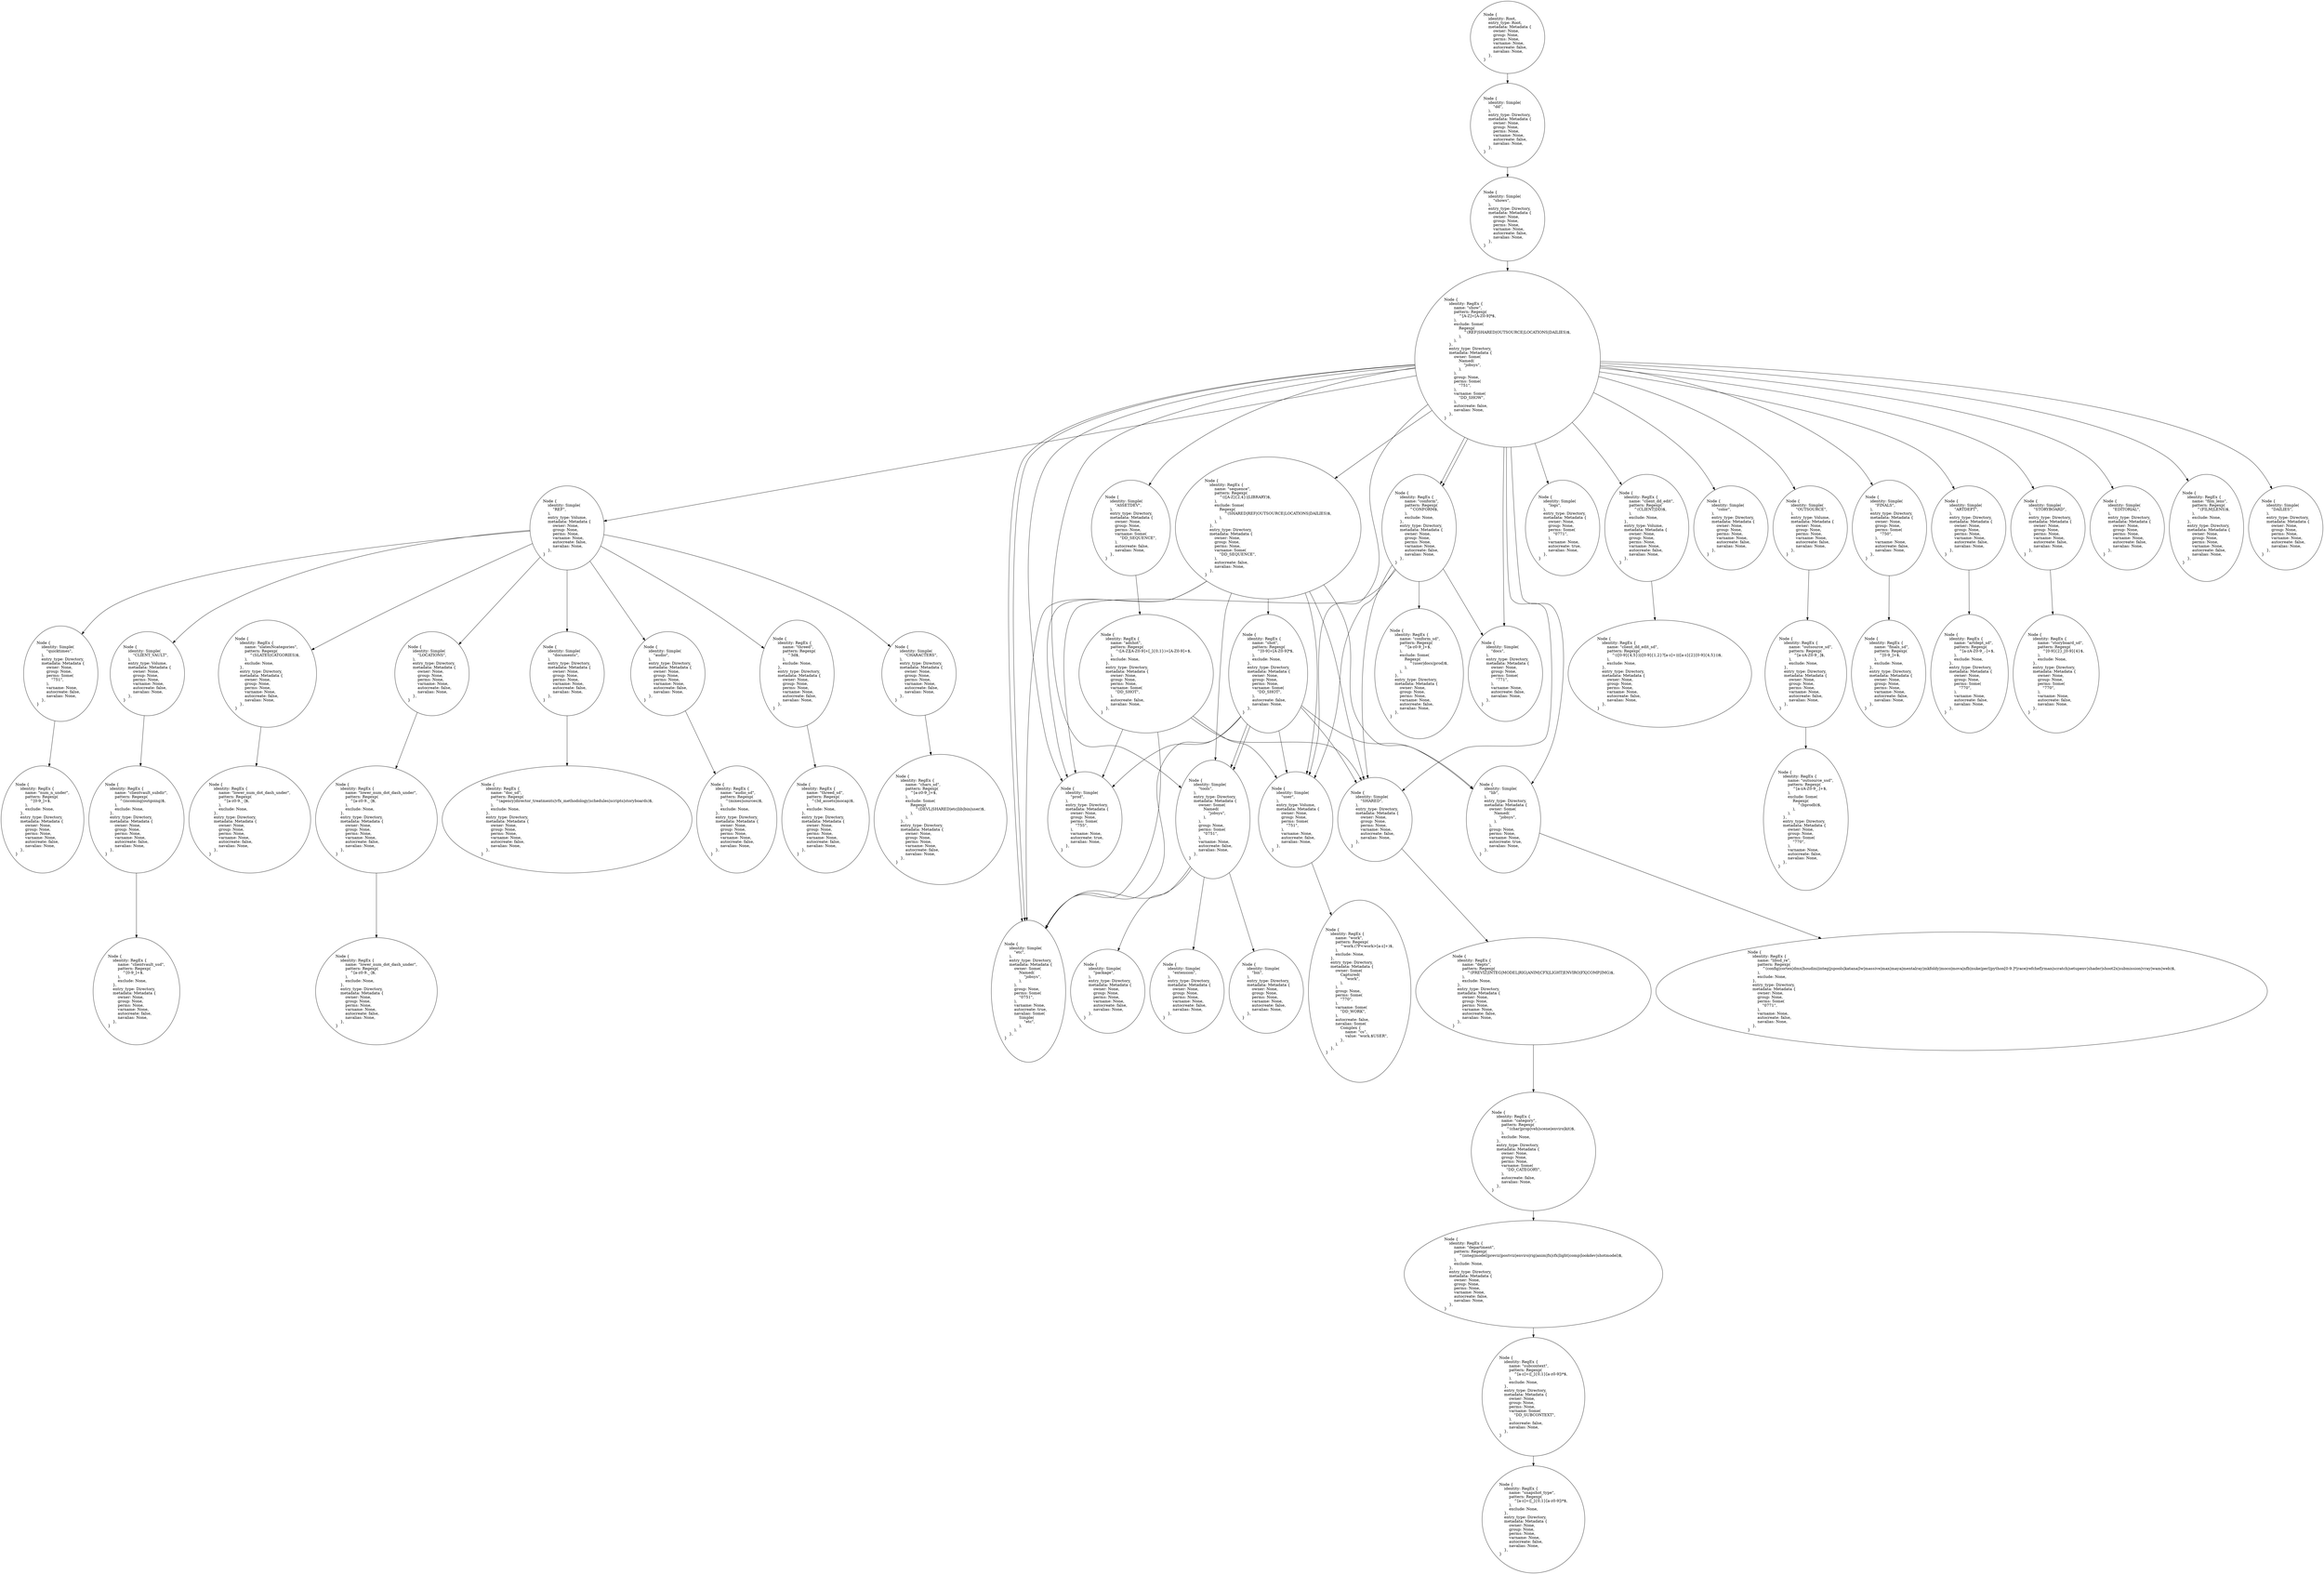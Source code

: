 digraph {
    0 [label="Node {\l    identity: Root,\l    entry_type: Root,\l    metadata: Metadata {\l        owner: None,\l        group: None,\l        perms: None,\l        varname: None,\l        autocreate: false,\l        navalias: None,\l    },\l}\l"]
    1 [label="Node {\l    identity: Simple(\l        \"dd\",\l    ),\l    entry_type: Directory,\l    metadata: Metadata {\l        owner: None,\l        group: None,\l        perms: None,\l        varname: None,\l        autocreate: false,\l        navalias: None,\l    },\l}\l"]
    2 [label="Node {\l    identity: Simple(\l        \"shows\",\l    ),\l    entry_type: Directory,\l    metadata: Metadata {\l        owner: None,\l        group: None,\l        perms: None,\l        varname: None,\l        autocreate: false,\l        navalias: None,\l    },\l}\l"]
    3 [label="Node {\l    identity: RegEx {\l        name: \"show\",\l        pattern: Regexp(\l            ^[A-Z]+[A-Z0-9]*$,\l        ),\l        exclude: Some(\l            Regexp(\l                ^(REF|SHARED|OUTSOURCE|LOCATIONS|DAILIES)$,\l            ),\l        ),\l    },\l    entry_type: Directory,\l    metadata: Metadata {\l        owner: Some(\l            Named(\l                \"jobsys\",\l            ),\l        ),\l        group: None,\l        perms: Some(\l            \"751\",\l        ),\l        varname: Some(\l            \"DD_SHOW\",\l        ),\l        autocreate: false,\l        navalias: None,\l    },\l}\l"]
    4 [label="Node {\l    identity: Simple(\l        \"REF\",\l    ),\l    entry_type: Volume,\l    metadata: Metadata {\l        owner: None,\l        group: None,\l        perms: None,\l        varname: None,\l        autocreate: false,\l        navalias: None,\l    },\l}\l"]
    5 [label="Node {\l    identity: Simple(\l        \"quicktimes\",\l    ),\l    entry_type: Directory,\l    metadata: Metadata {\l        owner: None,\l        group: None,\l        perms: Some(\l            \"751\",\l        ),\l        varname: None,\l        autocreate: false,\l        navalias: None,\l    },\l}\l"]
    6 [label="Node {\l    identity: RegEx {\l        name: \"num_n_under\",\l        pattern: Regexp(\l            ^[0-9_]+$,\l        ),\l        exclude: None,\l    },\l    entry_type: Directory,\l    metadata: Metadata {\l        owner: None,\l        group: None,\l        perms: None,\l        varname: None,\l        autocreate: false,\l        navalias: None,\l    },\l}\l"]
    7 [label="Node {\l    identity: Simple(\l        \"CLIENT_VAULT\",\l    ),\l    entry_type: Volume,\l    metadata: Metadata {\l        owner: None,\l        group: None,\l        perms: None,\l        varname: None,\l        autocreate: false,\l        navalias: None,\l    },\l}\l"]
    8 [label="Node {\l    identity: RegEx {\l        name: \"clientvault_subdir\",\l        pattern: Regexp(\l            ^(incoming|outgoing)$,\l        ),\l        exclude: None,\l    },\l    entry_type: Directory,\l    metadata: Metadata {\l        owner: None,\l        group: None,\l        perms: None,\l        varname: None,\l        autocreate: false,\l        navalias: None,\l    },\l}\l"]
    9 [label="Node {\l    identity: RegEx {\l        name: \"clientvault_ssd\",\l        pattern: Regexp(\l            ^[0-9_]+$,\l        ),\l        exclude: None,\l    },\l    entry_type: Directory,\l    metadata: Metadata {\l        owner: None,\l        group: None,\l        perms: None,\l        varname: None,\l        autocreate: false,\l        navalias: None,\l    },\l}\l"]
    10 [label="Node {\l    identity: RegEx {\l        name: \"slatesNcategories\",\l        pattern: Regexp(\l            ^(SLATES|CATGORIES)$,\l        ),\l        exclude: None,\l    },\l    entry_type: Directory,\l    metadata: Metadata {\l        owner: None,\l        group: None,\l        perms: None,\l        varname: None,\l        autocreate: false,\l        navalias: None,\l    },\l}\l"]
    11 [label="Node {\l    identity: RegEx {\l        name: \"lower_num_dot_dash_under\",\l        pattern: Regexp(\l            ^[a-z0-9._-]$,\l        ),\l        exclude: None,\l    },\l    entry_type: Directory,\l    metadata: Metadata {\l        owner: None,\l        group: None,\l        perms: None,\l        varname: None,\l        autocreate: false,\l        navalias: None,\l    },\l}\l"]
    12 [label="Node {\l    identity: Simple(\l        \"LOCATIONS\",\l    ),\l    entry_type: Directory,\l    metadata: Metadata {\l        owner: None,\l        group: None,\l        perms: None,\l        varname: None,\l        autocreate: false,\l        navalias: None,\l    },\l}\l"]
    13 [label="Node {\l    identity: RegEx {\l        name: \"lower_num_dot_dash_under\",\l        pattern: Regexp(\l            ^[a-z0-9._-]$,\l        ),\l        exclude: None,\l    },\l    entry_type: Directory,\l    metadata: Metadata {\l        owner: None,\l        group: None,\l        perms: None,\l        varname: None,\l        autocreate: false,\l        navalias: None,\l    },\l}\l"]
    14 [label="Node {\l    identity: RegEx {\l        name: \"lower_num_dot_dash_under\",\l        pattern: Regexp(\l            ^[a-z0-9._-]$,\l        ),\l        exclude: None,\l    },\l    entry_type: Directory,\l    metadata: Metadata {\l        owner: None,\l        group: None,\l        perms: None,\l        varname: None,\l        autocreate: false,\l        navalias: None,\l    },\l}\l"]
    15 [label="Node {\l    identity: Simple(\l        \"documents\",\l    ),\l    entry_type: Directory,\l    metadata: Metadata {\l        owner: None,\l        group: None,\l        perms: None,\l        varname: None,\l        autocreate: false,\l        navalias: None,\l    },\l}\l"]
    16 [label="Node {\l    identity: RegEx {\l        name: \"doc_sd\",\l        pattern: Regexp(\l            ^(agency|director_treatments|vfx_methodology|schedules|scripts|storyboards)$,\l        ),\l        exclude: None,\l    },\l    entry_type: Directory,\l    metadata: Metadata {\l        owner: None,\l        group: None,\l        perms: None,\l        varname: None,\l        autocreate: false,\l        navalias: None,\l    },\l}\l"]
    17 [label="Node {\l    identity: Simple(\l        \"audio\",\l    ),\l    entry_type: Directory,\l    metadata: Metadata {\l        owner: None,\l        group: None,\l        perms: None,\l        varname: None,\l        autocreate: false,\l        navalias: None,\l    },\l}\l"]
    18 [label="Node {\l    identity: RegEx {\l        name: \"audio_sd\",\l        pattern: Regexp(\l            ^(mixes|sources)$,\l        ),\l        exclude: None,\l    },\l    entry_type: Directory,\l    metadata: Metadata {\l        owner: None,\l        group: None,\l        perms: None,\l        varname: None,\l        autocreate: false,\l        navalias: None,\l    },\l}\l"]
    19 [label="Node {\l    identity: RegEx {\l        name: \"threed\",\l        pattern: Regexp(\l            ^3d$,\l        ),\l        exclude: None,\l    },\l    entry_type: Directory,\l    metadata: Metadata {\l        owner: None,\l        group: None,\l        perms: None,\l        varname: None,\l        autocreate: false,\l        navalias: None,\l    },\l}\l"]
    20 [label="Node {\l    identity: RegEx {\l        name: \"threed_sd\",\l        pattern: Regexp(\l            ^(3d_assets|mocap)$,\l        ),\l        exclude: None,\l    },\l    entry_type: Directory,\l    metadata: Metadata {\l        owner: None,\l        group: None,\l        perms: None,\l        varname: None,\l        autocreate: false,\l        navalias: None,\l    },\l}\l"]
    21 [label="Node {\l    identity: Simple(\l        \"CHARACTERS\",\l    ),\l    entry_type: Directory,\l    metadata: Metadata {\l        owner: None,\l        group: None,\l        perms: None,\l        varname: None,\l        autocreate: false,\l        navalias: None,\l    },\l}\l"]
    22 [label="Node {\l    identity: RegEx {\l        name: \"chars_sd\",\l        pattern: Regexp(\l            ^[a-z0-9_]+$,\l        ),\l        exclude: Some(\l            Regexp(\l                ^(DEVL|SHARED|etc|lib|bin|user)$,\l            ),\l        ),\l    },\l    entry_type: Directory,\l    metadata: Metadata {\l        owner: None,\l        group: None,\l        perms: None,\l        varname: None,\l        autocreate: false,\l        navalias: None,\l    },\l}\l"]
    23 [label="Node {\l    identity: Simple(\l        \"tools\",\l    ),\l    entry_type: Directory,\l    metadata: Metadata {\l        owner: Some(\l            Named(\l                \"jobsys\",\l            ),\l        ),\l        group: None,\l        perms: Some(\l            \"0751\",\l        ),\l        varname: None,\l        autocreate: false,\l        navalias: None,\l    },\l}\l"]
    24 [label="Node {\l    identity: Simple(\l        \"logs\",\l    ),\l    entry_type: Directory,\l    metadata: Metadata {\l        owner: None,\l        group: None,\l        perms: Some(\l            \"0771\",\l        ),\l        varname: None,\l        autocreate: true,\l        navalias: None,\l    },\l}\l"]
    25 [label="Node {\l    identity: Simple(\l        \"package\",\l    ),\l    entry_type: Directory,\l    metadata: Metadata {\l        owner: None,\l        group: None,\l        perms: None,\l        varname: None,\l        autocreate: false,\l        navalias: None,\l    },\l}\l"]
    26 [label="Node {\l    identity: Simple(\l        \"extension\",\l    ),\l    entry_type: Directory,\l    metadata: Metadata {\l        owner: None,\l        group: None,\l        perms: None,\l        varname: None,\l        autocreate: false,\l        navalias: None,\l    },\l}\l"]
    27 [label="Node {\l    identity: Simple(\l        \"bin\",\l    ),\l    entry_type: Directory,\l    metadata: Metadata {\l        owner: None,\l        group: None,\l        perms: None,\l        varname: None,\l        autocreate: false,\l        navalias: None,\l    },\l}\l"]
    28 [label="Node {\l    identity: Simple(\l        \"etc\",\l    ),\l    entry_type: Directory,\l    metadata: Metadata {\l        owner: Some(\l            Named(\l                \"jobsys\",\l            ),\l        ),\l        group: None,\l        perms: Some(\l            \"0751\",\l        ),\l        varname: None,\l        autocreate: true,\l        navalias: Some(\l            Simple(\l                \"etc\",\l            ),\l        ),\l    },\l}\l"]
    29 [label="Node {\l    identity: Simple(\l        \"lib\",\l    ),\l    entry_type: Directory,\l    metadata: Metadata {\l        owner: Some(\l            Named(\l                \"jobsys\",\l            ),\l        ),\l        group: None,\l        perms: None,\l        varname: None,\l        autocreate: true,\l        navalias: None,\l    },\l}\l"]
    30 [label="Node {\l    identity: RegEx {\l        name: \"libsd_re\",\l        pattern: Regexp(\l            ^(config|cortex|dmx|houdini|integ|jspools|katana|lw|massive|max|maya|mentalray|mkfoldy|moco|mova|nfb|nuke|perl|python[0-9.]*|race|refchef|rman|scratch|setupenv|shader|shoot2x|submission|vray|wam|web)$,\l        ),\l        exclude: None,\l    },\l    entry_type: Directory,\l    metadata: Metadata {\l        owner: None,\l        group: None,\l        perms: Some(\l            \"0771\",\l        ),\l        varname: None,\l        autocreate: false,\l        navalias: None,\l    },\l}\l"]
    31 [label="Node {\l    identity: Simple(\l        \"prod\",\l    ),\l    entry_type: Directory,\l    metadata: Metadata {\l        owner: None,\l        group: None,\l        perms: Some(\l            \"755\",\l        ),\l        varname: None,\l        autocreate: true,\l        navalias: None,\l    },\l}\l"]
    32 [label="Node {\l    identity: Simple(\l        \"docs\",\l    ),\l    entry_type: Directory,\l    metadata: Metadata {\l        owner: None,\l        group: None,\l        perms: Some(\l            \"771\",\l        ),\l        varname: None,\l        autocreate: false,\l        navalias: None,\l    },\l}\l"]
    33 [label="Node {\l    identity: Simple(\l        \"user\",\l    ),\l    entry_type: Volume,\l    metadata: Metadata {\l        owner: None,\l        group: None,\l        perms: Some(\l            \"751\",\l        ),\l        varname: None,\l        autocreate: false,\l        navalias: None,\l    },\l}\l"]
    34 [label="Node {\l    identity: RegEx {\l        name: \"work\",\l        pattern: Regexp(\l            ^work\.(?P<work>[a-z]+)$,\l        ),\l        exclude: None,\l    },\l    entry_type: Directory,\l    metadata: Metadata {\l        owner: Some(\l            Captured(\l                \"work\",\l            ),\l        ),\l        group: None,\l        perms: Some(\l            \"770\",\l        ),\l        varname: Some(\l            \"DD_WORK\",\l        ),\l        autocreate: false,\l        navalias: Some(\l            Complex {\l                name: \"cs\",\l                value: \"work.$USER\",\l            },\l        ),\l    },\l}\l"]
    35 [label="Node {\l    identity: Simple(\l        \"SHARED\",\l    ),\l    entry_type: Directory,\l    metadata: Metadata {\l        owner: None,\l        group: None,\l        perms: None,\l        varname: None,\l        autocreate: false,\l        navalias: None,\l    },\l}\l"]
    36 [label="Node {\l    identity: RegEx {\l        name: \"depts\",\l        pattern: Regexp(\l            ^(PREVIZ|INTEG|MODEL|RIG|ANIM|CFX|LIGHT|ENVIRO|FX|COMP|IMG)$,\l        ),\l        exclude: None,\l    },\l    entry_type: Directory,\l    metadata: Metadata {\l        owner: None,\l        group: None,\l        perms: None,\l        varname: None,\l        autocreate: false,\l        navalias: None,\l    },\l}\l"]
    37 [label="Node {\l    identity: RegEx {\l        name: \"category\",\l        pattern: Regexp(\l            ^(char|prop|veh|scene|enviro|kit)$,\l        ),\l        exclude: None,\l    },\l    entry_type: Directory,\l    metadata: Metadata {\l        owner: None,\l        group: None,\l        perms: None,\l        varname: Some(\l            \"DD_CATEGORY\",\l        ),\l        autocreate: false,\l        navalias: None,\l    },\l}\l"]
    38 [label="Node {\l    identity: RegEx {\l        name: \"department\",\l        pattern: Regexp(\l            ^(integ|model|previz|postviz|enviro|rig|anim|fx|cfx|light|comp|lookdev|shotmodel)$,\l        ),\l        exclude: None,\l    },\l    entry_type: Directory,\l    metadata: Metadata {\l        owner: None,\l        group: None,\l        perms: None,\l        varname: None,\l        autocreate: false,\l        navalias: None,\l    },\l}\l"]
    39 [label="Node {\l    identity: RegEx {\l        name: \"subcontext\",\l        pattern: Regexp(\l            ^[a-z]+([_]{0,1}[a-z0-9])*$,\l        ),\l        exclude: None,\l    },\l    entry_type: Directory,\l    metadata: Metadata {\l        owner: None,\l        group: None,\l        perms: None,\l        varname: Some(\l            \"DD_SUBCONTEXT\",\l        ),\l        autocreate: false,\l        navalias: None,\l    },\l}\l"]
    40 [label="Node {\l    identity: RegEx {\l        name: \"snapshot_type\",\l        pattern: Regexp(\l            ^[a-z]+([_]{0,1}[a-z0-9])*$,\l        ),\l        exclude: None,\l    },\l    entry_type: Directory,\l    metadata: Metadata {\l        owner: None,\l        group: None,\l        perms: None,\l        varname: None,\l        autocreate: false,\l        navalias: None,\l    },\l}\l"]
    41 [label="Node {\l    identity: Simple(\l        \"ASSETDEV\",\l    ),\l    entry_type: Directory,\l    metadata: Metadata {\l        owner: None,\l        group: None,\l        perms: None,\l        varname: Some(\l            \"DD_SEQUENCE\",\l        ),\l        autocreate: false,\l        navalias: None,\l    },\l}\l"]
    42 [label="Node {\l    identity: RegEx {\l        name: \"adshot\",\l        pattern: Regexp(\l            ^([A-Z][A-Z0-9]+[_]{0,1})+[A-Z0-9]+$,\l        ),\l        exclude: None,\l    },\l    entry_type: Directory,\l    metadata: Metadata {\l        owner: None,\l        group: None,\l        perms: None,\l        varname: Some(\l            \"DD_SHOT\",\l        ),\l        autocreate: false,\l        navalias: None,\l    },\l}\l"]
    43 [label="Node {\l    identity: RegEx {\l        name: \"client_dd_edit\",\l        pattern: Regexp(\l            ^(CLIENT|DD)$,\l        ),\l        exclude: None,\l    },\l    entry_type: Volume,\l    metadata: Metadata {\l        owner: None,\l        group: None,\l        perms: None,\l        varname: None,\l        autocreate: false,\l        navalias: None,\l    },\l}\l"]
    44 [label="Node {\l    identity: RegEx {\l        name: \"client_dd_edit_sd\",\l        pattern: Regexp(\l            ^(([0-9]{4,5})|([0-9]{1,2}?[a-z]+)|([a-z]{2}[0-9]{4,5}))$,\l        ),\l        exclude: None,\l    },\l    entry_type: Directory,\l    metadata: Metadata {\l        owner: None,\l        group: None,\l        perms: None,\l        varname: None,\l        autocreate: false,\l        navalias: None,\l    },\l}\l"]
    45 [label="Node {\l    identity: Simple(\l        \"color\",\l    ),\l    entry_type: Directory,\l    metadata: Metadata {\l        owner: None,\l        group: None,\l        perms: None,\l        varname: None,\l        autocreate: false,\l        navalias: None,\l    },\l}\l"]
    46 [label="Node {\l    identity: Simple(\l        \"OUTSOURCE\",\l    ),\l    entry_type: Volume,\l    metadata: Metadata {\l        owner: None,\l        group: None,\l        perms: None,\l        varname: None,\l        autocreate: false,\l        navalias: None,\l    },\l}\l"]
    47 [label="Node {\l    identity: RegEx {\l        name: \"outsource_sd\",\l        pattern: Regexp(\l            ^[a-zA-Z0-9_.]$,\l        ),\l        exclude: None,\l    },\l    entry_type: Directory,\l    metadata: Metadata {\l        owner: None,\l        group: None,\l        perms: None,\l        varname: None,\l        autocreate: false,\l        navalias: None,\l    },\l}\l"]
    48 [label="Node {\l    identity: RegEx {\l        name: \"outsource_ssd\",\l        pattern: Regexp(\l            ^[a-zA-Z0-9_.]+$,\l        ),\l        exclude: Some(\l            Regexp(\l                ^(\bprod\b)$,\l            ),\l        ),\l    },\l    entry_type: Directory,\l    metadata: Metadata {\l        owner: None,\l        group: None,\l        perms: Some(\l            \"770\",\l        ),\l        varname: None,\l        autocreate: false,\l        navalias: None,\l    },\l}\l"]
    49 [label="Node {\l    identity: Simple(\l        \"FINALS\",\l    ),\l    entry_type: Directory,\l    metadata: Metadata {\l        owner: None,\l        group: None,\l        perms: Some(\l            \"750\",\l        ),\l        varname: None,\l        autocreate: false,\l        navalias: None,\l    },\l}\l"]
    50 [label="Node {\l    identity: RegEx {\l        name: \"finals_sd\",\l        pattern: Regexp(\l            ^[0-9_]+$,\l        ),\l        exclude: None,\l    },\l    entry_type: Directory,\l    metadata: Metadata {\l        owner: None,\l        group: None,\l        perms: None,\l        varname: None,\l        autocreate: false,\l        navalias: None,\l    },\l}\l"]
    51 [label="Node {\l    identity: RegEx {\l        name: \"conform\",\l        pattern: Regexp(\l            ^CONFORM$,\l        ),\l        exclude: None,\l    },\l    entry_type: Directory,\l    metadata: Metadata {\l        owner: None,\l        group: None,\l        perms: None,\l        varname: None,\l        autocreate: false,\l        navalias: None,\l    },\l}\l"]
    52 [label="Node {\l    identity: RegEx {\l        name: \"conform_sd\",\l        pattern: Regexp(\l            ^[a-z0-9_]+$,\l        ),\l        exclude: Some(\l            Regexp(\l                ^(user|docs|prod)$,\l            ),\l        ),\l    },\l    entry_type: Directory,\l    metadata: Metadata {\l        owner: None,\l        group: None,\l        perms: None,\l        varname: None,\l        autocreate: false,\l        navalias: None,\l    },\l}\l"]
    53 [label="Node {\l    identity: Simple(\l        \"ARTDEPT\",\l    ),\l    entry_type: Directory,\l    metadata: Metadata {\l        owner: None,\l        group: None,\l        perms: None,\l        varname: None,\l        autocreate: false,\l        navalias: None,\l    },\l}\l"]
    54 [label="Node {\l    identity: RegEx {\l        name: \"artdept_sd\",\l        pattern: Regexp(\l            ^[a-zA-Z0-9_.-]+$,\l        ),\l        exclude: None,\l    },\l    entry_type: Directory,\l    metadata: Metadata {\l        owner: None,\l        group: None,\l        perms: Some(\l            \"770\",\l        ),\l        varname: None,\l        autocreate: false,\l        navalias: None,\l    },\l}\l"]
    55 [label="Node {\l    identity: Simple(\l        \"STORYBOARD\",\l    ),\l    entry_type: Directory,\l    metadata: Metadata {\l        owner: None,\l        group: None,\l        perms: None,\l        varname: None,\l        autocreate: false,\l        navalias: None,\l    },\l}\l"]
    56 [label="Node {\l    identity: RegEx {\l        name: \"storyboard_sd\",\l        pattern: Regexp(\l            ^[0-9]{2}_[0-9]{4}$,\l        ),\l        exclude: None,\l    },\l    entry_type: Directory,\l    metadata: Metadata {\l        owner: None,\l        group: None,\l        perms: Some(\l            \"770\",\l        ),\l        varname: None,\l        autocreate: false,\l        navalias: None,\l    },\l}\l"]
    57 [label="Node {\l    identity: Simple(\l        \"EDITORIAL\",\l    ),\l    entry_type: Directory,\l    metadata: Metadata {\l        owner: None,\l        group: None,\l        perms: None,\l        varname: None,\l        autocreate: false,\l        navalias: None,\l    },\l}\l"]
    58 [label="Node {\l    identity: RegEx {\l        name: \"film_lens\",\l        pattern: Regexp(\l            ^(FILM|LENS)$,\l        ),\l        exclude: None,\l    },\l    entry_type: Directory,\l    metadata: Metadata {\l        owner: None,\l        group: None,\l        perms: None,\l        varname: None,\l        autocreate: false,\l        navalias: None,\l    },\l}\l"]
    59 [label="Node {\l    identity: Simple(\l        \"DAILIES\",\l    ),\l    entry_type: Directory,\l    metadata: Metadata {\l        owner: None,\l        group: None,\l        perms: None,\l        varname: None,\l        autocreate: false,\l        navalias: None,\l    },\l}\l"]
    60 [label="Node {\l    identity: RegEx {\l        name: \"sequence\",\l        pattern: Regexp(\l            ^(([A-Z]{2,4})|LIBRARY)$,\l        ),\l        exclude: Some(\l            Regexp(\l                ^(SHARED|REF|OUTSOURCE|LOCATIONS|DAILIES)$,\l            ),\l        ),\l    },\l    entry_type: Directory,\l    metadata: Metadata {\l        owner: None,\l        group: None,\l        perms: None,\l        varname: Some(\l            \"DD_SEQUENCE\",\l        ),\l        autocreate: false,\l        navalias: None,\l    },\l}\l"]
    61 [label="Node {\l    identity: RegEx {\l        name: \"shot\",\l        pattern: Regexp(\l            ^[0-9]+[A-Z0-9]*$,\l        ),\l        exclude: None,\l    },\l    entry_type: Directory,\l    metadata: Metadata {\l        owner: None,\l        group: None,\l        perms: None,\l        varname: Some(\l            \"DD_SHOT\",\l        ),\l        autocreate: false,\l        navalias: None,\l    },\l}\l"]
    0 -> 1
    1 -> 2
    2 -> 3
    3 -> 60
    60 -> 61
    35 -> 36
    36 -> 37
    37 -> 38
    38 -> 39
    39 -> 40
    33 -> 34
    4 -> 7
    7 -> 8
    8 -> 9
    4 -> 10
    10 -> 11
    4 -> 12
    12 -> 13
    13 -> 14
    4 -> 15
    15 -> 16
    4 -> 17
    17 -> 18
    4 -> 19
    19 -> 20
    4 -> 21
    21 -> 22
    4 -> 5
    5 -> 6
    23 -> 25
    23 -> 26
    23 -> 27
    23 -> 28
    3 -> 23
    3 -> 24
    3 -> 28
    3 -> 4
    3 -> 28
    3 -> 45
    3 -> 33
    3 -> 43
    43 -> 44
    3 -> 35
    3 -> 29
    29 -> 30
    3 -> 31
    3 -> 32
    3 -> 46
    46 -> 47
    47 -> 48
    3 -> 49
    49 -> 50
    3 -> 53
    53 -> 54
    3 -> 55
    55 -> 56
    3 -> 57
    3 -> 58
    3 -> 51
    3 -> 41
    41 -> 42
    3 -> 59
    3 -> 51
    51 -> 33
    51 -> 35
    51 -> 52
    51 -> 32
    51 -> 31
    60 -> 28
    60 -> 23
    60 -> 33
    60 -> 35
    60 -> 29
    60 -> 31
    61 -> 23
    61 -> 28
    61 -> 35
    61 -> 33
    61 -> 29
    61 -> 31
    61 -> 23
    42 -> 28
    42 -> 35
    42 -> 33
    42 -> 31
}
